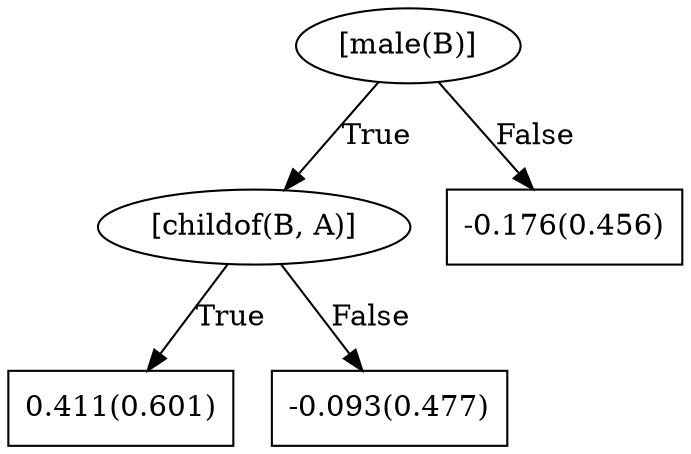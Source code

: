 digraph G{ 
1[label = "[male(B)]"];
1 -> 2[label="True"];
1 -> 3[label="False"];
2[label = "[childof(B, A)]"];
2 -> 4[label="True"];
2 -> 5[label="False"];
4[shape = box,label = "0.411(0.601)"];
5[shape = box,label = "-0.093(0.477)"];
3[shape = box,label = "-0.176(0.456)"];
}
